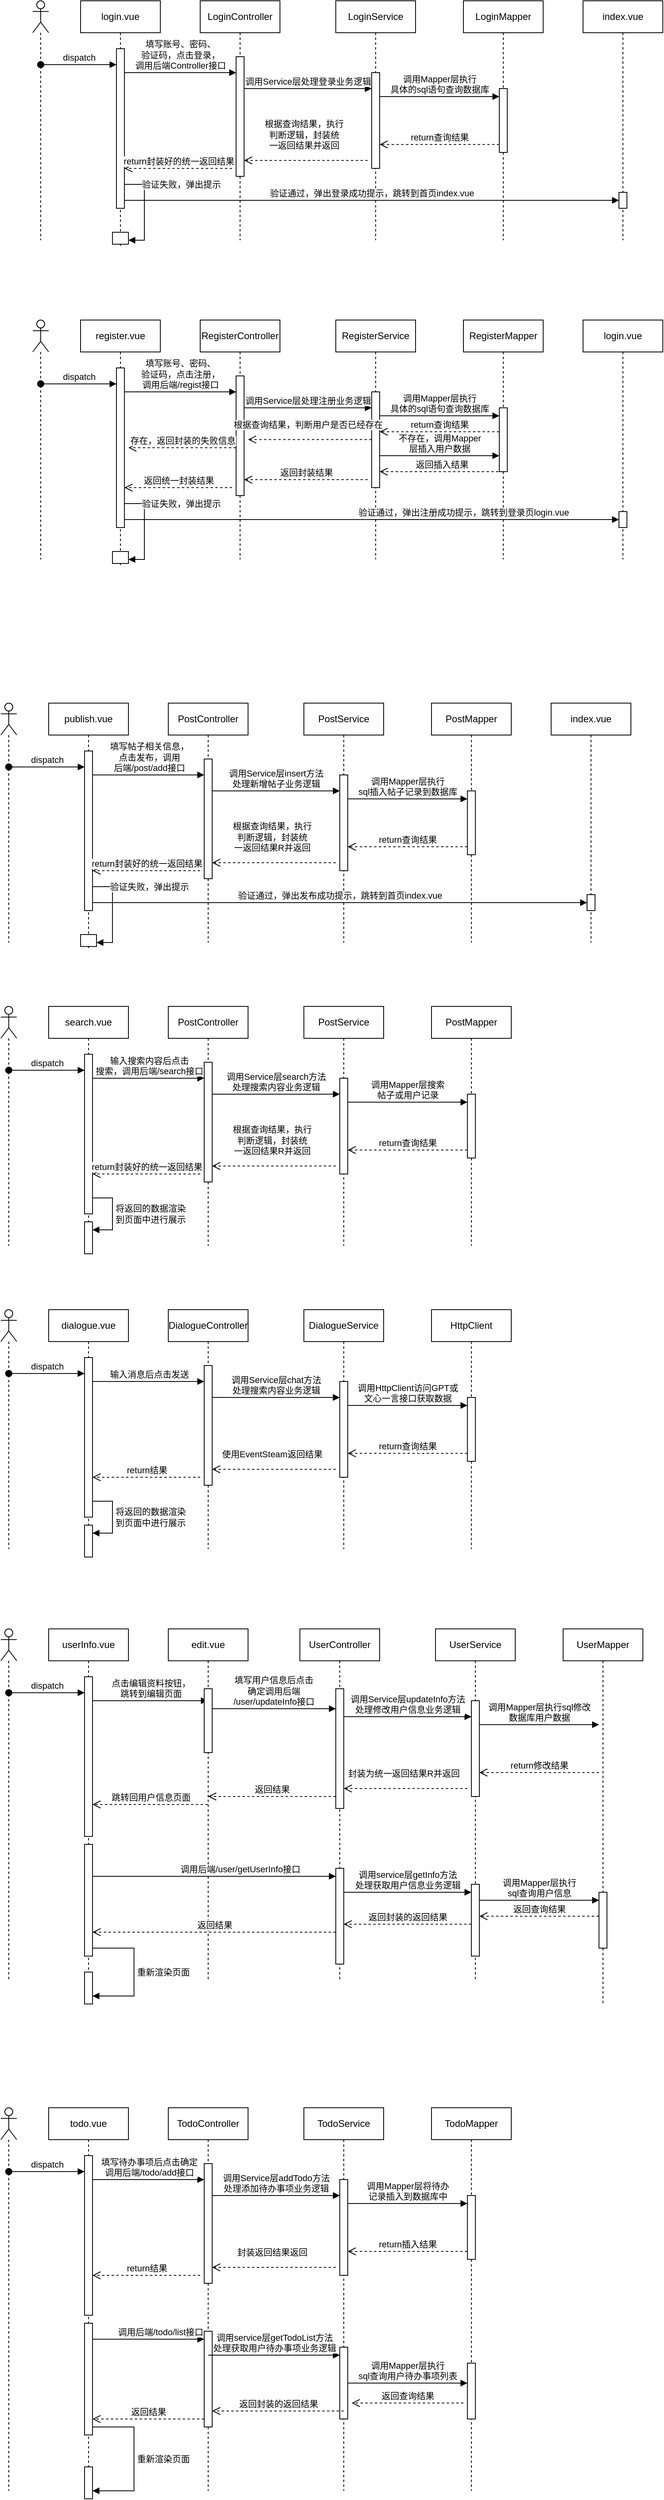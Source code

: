 <mxfile version="24.3.1" type="github">
  <diagram name="Page-1" id="2YBvvXClWsGukQMizWep">
    <mxGraphModel dx="2392" dy="866" grid="1" gridSize="10" guides="1" tooltips="1" connect="1" arrows="1" fold="1" page="1" pageScale="1" pageWidth="850" pageHeight="1100" math="0" shadow="0">
      <root>
        <mxCell id="0" />
        <mxCell id="1" parent="0" />
        <mxCell id="aM9ryv3xv72pqoxQDRHE-1" value="login.vue" style="shape=umlLifeline;perimeter=lifelinePerimeter;whiteSpace=wrap;html=1;container=0;dropTarget=0;collapsible=0;recursiveResize=0;outlineConnect=0;portConstraint=eastwest;newEdgeStyle={&quot;edgeStyle&quot;:&quot;elbowEdgeStyle&quot;,&quot;elbow&quot;:&quot;vertical&quot;,&quot;curved&quot;:0,&quot;rounded&quot;:0};" parent="1" vertex="1">
          <mxGeometry x="40" y="40" width="100" height="310" as="geometry" />
        </mxCell>
        <mxCell id="aM9ryv3xv72pqoxQDRHE-2" value="" style="html=1;points=[];perimeter=orthogonalPerimeter;outlineConnect=0;targetShapes=umlLifeline;portConstraint=eastwest;newEdgeStyle={&quot;edgeStyle&quot;:&quot;elbowEdgeStyle&quot;,&quot;elbow&quot;:&quot;vertical&quot;,&quot;curved&quot;:0,&quot;rounded&quot;:0};" parent="aM9ryv3xv72pqoxQDRHE-1" vertex="1">
          <mxGeometry x="45" y="60" width="10" height="200" as="geometry" />
        </mxCell>
        <mxCell id="q6NIXt8k8cD3QEOPo4rP-18" value="" style="html=1;points=[[0,0,0,0,5],[0,1,0,0,-5],[1,0,0,0,5],[1,1,0,0,-5]];perimeter=orthogonalPerimeter;outlineConnect=0;targetShapes=umlLifeline;portConstraint=eastwest;newEdgeStyle={&quot;curved&quot;:0,&quot;rounded&quot;:0};direction=south;" vertex="1" parent="aM9ryv3xv72pqoxQDRHE-1">
          <mxGeometry x="40" y="290" width="20" height="15" as="geometry" />
        </mxCell>
        <mxCell id="q6NIXt8k8cD3QEOPo4rP-19" value="验证失败，弹出提示" style="html=1;align=left;spacingLeft=2;endArrow=block;rounded=0;edgeStyle=orthogonalEdgeStyle;curved=0;rounded=0;" edge="1" target="q6NIXt8k8cD3QEOPo4rP-18" parent="aM9ryv3xv72pqoxQDRHE-1">
          <mxGeometry relative="1" as="geometry">
            <mxPoint x="55" y="150.0" as="sourcePoint" />
            <Array as="points">
              <mxPoint x="55" y="230" />
              <mxPoint x="80" y="230" />
              <mxPoint x="80" y="300" />
            </Array>
            <mxPoint x="55" y="255.0" as="targetPoint" />
          </mxGeometry>
        </mxCell>
        <mxCell id="aM9ryv3xv72pqoxQDRHE-5" value="LoginMapper" style="shape=umlLifeline;perimeter=lifelinePerimeter;whiteSpace=wrap;html=1;container=0;dropTarget=0;collapsible=0;recursiveResize=0;outlineConnect=0;portConstraint=eastwest;newEdgeStyle={&quot;edgeStyle&quot;:&quot;elbowEdgeStyle&quot;,&quot;elbow&quot;:&quot;vertical&quot;,&quot;curved&quot;:0,&quot;rounded&quot;:0};" parent="1" vertex="1">
          <mxGeometry x="520" y="40" width="100" height="300" as="geometry" />
        </mxCell>
        <mxCell id="q6NIXt8k8cD3QEOPo4rP-10" value="" style="html=1;points=[[0,0,0,0,5],[0,1,0,0,-5],[1,0,0,0,5],[1,1,0,0,-5]];perimeter=orthogonalPerimeter;outlineConnect=0;targetShapes=umlLifeline;portConstraint=eastwest;newEdgeStyle={&quot;curved&quot;:0,&quot;rounded&quot;:0};" vertex="1" parent="aM9ryv3xv72pqoxQDRHE-5">
          <mxGeometry x="45" y="110" width="10" height="80" as="geometry" />
        </mxCell>
        <mxCell id="q6NIXt8k8cD3QEOPo4rP-3" value="" style="shape=umlLifeline;perimeter=lifelinePerimeter;whiteSpace=wrap;html=1;container=1;dropTarget=0;collapsible=0;recursiveResize=0;outlineConnect=0;portConstraint=eastwest;newEdgeStyle={&quot;curved&quot;:0,&quot;rounded&quot;:0};participant=umlActor;" vertex="1" parent="1">
          <mxGeometry x="-20" y="40" width="20" height="300" as="geometry" />
        </mxCell>
        <mxCell id="aM9ryv3xv72pqoxQDRHE-3" value="dispatch" style="html=1;verticalAlign=bottom;startArrow=oval;endArrow=block;startSize=8;edgeStyle=elbowEdgeStyle;elbow=vertical;curved=0;rounded=0;" parent="1" target="aM9ryv3xv72pqoxQDRHE-2" edge="1" source="q6NIXt8k8cD3QEOPo4rP-3">
          <mxGeometry relative="1" as="geometry">
            <mxPoint x="25" y="110" as="sourcePoint" />
            <Array as="points">
              <mxPoint x="80" y="120" />
            </Array>
          </mxGeometry>
        </mxCell>
        <mxCell id="q6NIXt8k8cD3QEOPo4rP-4" value="LoginController" style="shape=umlLifeline;perimeter=lifelinePerimeter;whiteSpace=wrap;html=1;container=1;dropTarget=0;collapsible=0;recursiveResize=0;outlineConnect=0;portConstraint=eastwest;newEdgeStyle={&quot;curved&quot;:0,&quot;rounded&quot;:0};" vertex="1" parent="1">
          <mxGeometry x="190" y="40" width="100" height="300" as="geometry" />
        </mxCell>
        <mxCell id="q6NIXt8k8cD3QEOPo4rP-6" value="" style="html=1;points=[[0,0,0,0,5],[0,1,0,0,-5],[1,0,0,0,5],[1,1,0,0,-5]];perimeter=orthogonalPerimeter;outlineConnect=0;targetShapes=umlLifeline;portConstraint=eastwest;newEdgeStyle={&quot;curved&quot;:0,&quot;rounded&quot;:0};" vertex="1" parent="q6NIXt8k8cD3QEOPo4rP-4">
          <mxGeometry x="45" y="70" width="10" height="150" as="geometry" />
        </mxCell>
        <mxCell id="q6NIXt8k8cD3QEOPo4rP-5" value="LoginService" style="shape=umlLifeline;perimeter=lifelinePerimeter;whiteSpace=wrap;html=1;container=1;dropTarget=0;collapsible=0;recursiveResize=0;outlineConnect=0;portConstraint=eastwest;newEdgeStyle={&quot;curved&quot;:0,&quot;rounded&quot;:0};" vertex="1" parent="1">
          <mxGeometry x="360" y="40" width="100" height="300" as="geometry" />
        </mxCell>
        <mxCell id="q6NIXt8k8cD3QEOPo4rP-9" value="" style="html=1;points=[[0,0,0,0,5],[0,1,0,0,-5],[1,0,0,0,5],[1,1,0,0,-5]];perimeter=orthogonalPerimeter;outlineConnect=0;targetShapes=umlLifeline;portConstraint=eastwest;newEdgeStyle={&quot;curved&quot;:0,&quot;rounded&quot;:0};" vertex="1" parent="q6NIXt8k8cD3QEOPo4rP-5">
          <mxGeometry x="45" y="90" width="10" height="120" as="geometry" />
        </mxCell>
        <mxCell id="q6NIXt8k8cD3QEOPo4rP-7" value="填写账号、密码、&lt;div&gt;验证码，点击登录，&lt;div&gt;调用后端Controller接口&lt;/div&gt;&lt;/div&gt;" style="html=1;verticalAlign=bottom;endArrow=block;curved=0;rounded=0;entryX=0;entryY=0;entryDx=0;entryDy=5;entryPerimeter=0;" edge="1" parent="1">
          <mxGeometry width="80" relative="1" as="geometry">
            <mxPoint x="95" y="130" as="sourcePoint" />
            <mxPoint x="235" y="130" as="targetPoint" />
          </mxGeometry>
        </mxCell>
        <mxCell id="q6NIXt8k8cD3QEOPo4rP-8" value="调用Service层处理登录业务逻辑" style="html=1;verticalAlign=bottom;endArrow=block;curved=0;rounded=0;" edge="1" parent="1">
          <mxGeometry width="80" relative="1" as="geometry">
            <mxPoint x="245" y="150" as="sourcePoint" />
            <mxPoint x="405" y="150" as="targetPoint" />
          </mxGeometry>
        </mxCell>
        <mxCell id="q6NIXt8k8cD3QEOPo4rP-11" value="调用Mapper层执行&lt;div&gt;具体的sql语句查询数据库&lt;/div&gt;" style="html=1;verticalAlign=bottom;endArrow=block;curved=0;rounded=0;" edge="1" parent="1">
          <mxGeometry width="80" relative="1" as="geometry">
            <mxPoint x="415" y="160" as="sourcePoint" />
            <mxPoint x="565" y="160" as="targetPoint" />
          </mxGeometry>
        </mxCell>
        <mxCell id="q6NIXt8k8cD3QEOPo4rP-13" value="return查询结果" style="html=1;verticalAlign=bottom;endArrow=open;dashed=1;endSize=8;curved=0;rounded=0;" edge="1" parent="1" target="q6NIXt8k8cD3QEOPo4rP-9">
          <mxGeometry relative="1" as="geometry">
            <mxPoint x="565" y="220" as="sourcePoint" />
            <mxPoint x="420" y="220" as="targetPoint" />
          </mxGeometry>
        </mxCell>
        <mxCell id="q6NIXt8k8cD3QEOPo4rP-15" value="根据查询结果，执行&lt;div&gt;判断逻辑，封装统&lt;/div&gt;&lt;div&gt;一返回结果并返回&lt;/div&gt;" style="html=1;verticalAlign=bottom;endArrow=open;dashed=1;endSize=8;curved=0;rounded=0;" edge="1" parent="1" target="q6NIXt8k8cD3QEOPo4rP-6">
          <mxGeometry x="0.032" y="-10" relative="1" as="geometry">
            <mxPoint x="400" y="240" as="sourcePoint" />
            <mxPoint x="320" y="240" as="targetPoint" />
            <mxPoint as="offset" />
          </mxGeometry>
        </mxCell>
        <mxCell id="q6NIXt8k8cD3QEOPo4rP-16" value="return封装好的统一返回结果" style="html=1;verticalAlign=bottom;endArrow=open;dashed=1;endSize=8;curved=0;rounded=0;" edge="1" parent="1" target="aM9ryv3xv72pqoxQDRHE-2">
          <mxGeometry x="0.002" relative="1" as="geometry">
            <mxPoint x="230" y="250" as="sourcePoint" />
            <mxPoint x="100" y="250" as="targetPoint" />
            <mxPoint as="offset" />
          </mxGeometry>
        </mxCell>
        <mxCell id="q6NIXt8k8cD3QEOPo4rP-17" value="index.vue" style="shape=umlLifeline;perimeter=lifelinePerimeter;whiteSpace=wrap;html=1;container=1;dropTarget=0;collapsible=0;recursiveResize=0;outlineConnect=0;portConstraint=eastwest;newEdgeStyle={&quot;curved&quot;:0,&quot;rounded&quot;:0};" vertex="1" parent="1">
          <mxGeometry x="670" y="40" width="100" height="300" as="geometry" />
        </mxCell>
        <mxCell id="q6NIXt8k8cD3QEOPo4rP-21" value="" style="html=1;points=[[0,0,0,0,5],[0,1,0,0,-5],[1,0,0,0,5],[1,1,0,0,-5]];perimeter=orthogonalPerimeter;outlineConnect=0;targetShapes=umlLifeline;portConstraint=eastwest;newEdgeStyle={&quot;curved&quot;:0,&quot;rounded&quot;:0};" vertex="1" parent="q6NIXt8k8cD3QEOPo4rP-17">
          <mxGeometry x="45" y="240" width="10" height="20" as="geometry" />
        </mxCell>
        <mxCell id="q6NIXt8k8cD3QEOPo4rP-20" value="验证通过，弹出登录成功提示，跳转到首页index.vue" style="html=1;verticalAlign=bottom;endArrow=block;curved=0;rounded=0;" edge="1" parent="1" target="q6NIXt8k8cD3QEOPo4rP-21">
          <mxGeometry width="80" relative="1" as="geometry">
            <mxPoint x="95" y="290" as="sourcePoint" />
            <mxPoint x="719.5" y="290" as="targetPoint" />
          </mxGeometry>
        </mxCell>
        <mxCell id="q6NIXt8k8cD3QEOPo4rP-25" value="register.vue" style="shape=umlLifeline;perimeter=lifelinePerimeter;whiteSpace=wrap;html=1;container=0;dropTarget=0;collapsible=0;recursiveResize=0;outlineConnect=0;portConstraint=eastwest;newEdgeStyle={&quot;edgeStyle&quot;:&quot;elbowEdgeStyle&quot;,&quot;elbow&quot;:&quot;vertical&quot;,&quot;curved&quot;:0,&quot;rounded&quot;:0};" vertex="1" parent="1">
          <mxGeometry x="40" y="440" width="100" height="310" as="geometry" />
        </mxCell>
        <mxCell id="q6NIXt8k8cD3QEOPo4rP-26" value="" style="html=1;points=[];perimeter=orthogonalPerimeter;outlineConnect=0;targetShapes=umlLifeline;portConstraint=eastwest;newEdgeStyle={&quot;edgeStyle&quot;:&quot;elbowEdgeStyle&quot;,&quot;elbow&quot;:&quot;vertical&quot;,&quot;curved&quot;:0,&quot;rounded&quot;:0};" vertex="1" parent="q6NIXt8k8cD3QEOPo4rP-25">
          <mxGeometry x="45" y="60" width="10" height="200" as="geometry" />
        </mxCell>
        <mxCell id="q6NIXt8k8cD3QEOPo4rP-27" value="" style="html=1;points=[[0,0,0,0,5],[0,1,0,0,-5],[1,0,0,0,5],[1,1,0,0,-5]];perimeter=orthogonalPerimeter;outlineConnect=0;targetShapes=umlLifeline;portConstraint=eastwest;newEdgeStyle={&quot;curved&quot;:0,&quot;rounded&quot;:0};direction=south;" vertex="1" parent="q6NIXt8k8cD3QEOPo4rP-25">
          <mxGeometry x="40" y="290" width="20" height="15" as="geometry" />
        </mxCell>
        <mxCell id="q6NIXt8k8cD3QEOPo4rP-28" value="验证失败，弹出提示" style="html=1;align=left;spacingLeft=2;endArrow=block;rounded=0;edgeStyle=orthogonalEdgeStyle;curved=0;rounded=0;" edge="1" parent="q6NIXt8k8cD3QEOPo4rP-25" target="q6NIXt8k8cD3QEOPo4rP-27">
          <mxGeometry relative="1" as="geometry">
            <mxPoint x="55" y="150.0" as="sourcePoint" />
            <Array as="points">
              <mxPoint x="55" y="230" />
              <mxPoint x="80" y="230" />
              <mxPoint x="80" y="300" />
            </Array>
            <mxPoint x="55" y="255.0" as="targetPoint" />
          </mxGeometry>
        </mxCell>
        <mxCell id="q6NIXt8k8cD3QEOPo4rP-29" value="RegisterMapper" style="shape=umlLifeline;perimeter=lifelinePerimeter;whiteSpace=wrap;html=1;container=0;dropTarget=0;collapsible=0;recursiveResize=0;outlineConnect=0;portConstraint=eastwest;newEdgeStyle={&quot;edgeStyle&quot;:&quot;elbowEdgeStyle&quot;,&quot;elbow&quot;:&quot;vertical&quot;,&quot;curved&quot;:0,&quot;rounded&quot;:0};" vertex="1" parent="1">
          <mxGeometry x="520" y="440" width="100" height="300" as="geometry" />
        </mxCell>
        <mxCell id="q6NIXt8k8cD3QEOPo4rP-30" value="" style="html=1;points=[[0,0,0,0,5],[0,1,0,0,-5],[1,0,0,0,5],[1,1,0,0,-5]];perimeter=orthogonalPerimeter;outlineConnect=0;targetShapes=umlLifeline;portConstraint=eastwest;newEdgeStyle={&quot;curved&quot;:0,&quot;rounded&quot;:0};" vertex="1" parent="q6NIXt8k8cD3QEOPo4rP-29">
          <mxGeometry x="45" y="110" width="10" height="80" as="geometry" />
        </mxCell>
        <mxCell id="q6NIXt8k8cD3QEOPo4rP-31" value="" style="shape=umlLifeline;perimeter=lifelinePerimeter;whiteSpace=wrap;html=1;container=1;dropTarget=0;collapsible=0;recursiveResize=0;outlineConnect=0;portConstraint=eastwest;newEdgeStyle={&quot;curved&quot;:0,&quot;rounded&quot;:0};participant=umlActor;" vertex="1" parent="1">
          <mxGeometry x="-20" y="440" width="20" height="300" as="geometry" />
        </mxCell>
        <mxCell id="q6NIXt8k8cD3QEOPo4rP-32" value="dispatch" style="html=1;verticalAlign=bottom;startArrow=oval;endArrow=block;startSize=8;edgeStyle=elbowEdgeStyle;elbow=vertical;curved=0;rounded=0;" edge="1" parent="1" source="q6NIXt8k8cD3QEOPo4rP-31" target="q6NIXt8k8cD3QEOPo4rP-26">
          <mxGeometry relative="1" as="geometry">
            <mxPoint x="25" y="510" as="sourcePoint" />
            <Array as="points">
              <mxPoint x="80" y="520" />
            </Array>
          </mxGeometry>
        </mxCell>
        <mxCell id="q6NIXt8k8cD3QEOPo4rP-33" value="RegisterController" style="shape=umlLifeline;perimeter=lifelinePerimeter;whiteSpace=wrap;html=1;container=1;dropTarget=0;collapsible=0;recursiveResize=0;outlineConnect=0;portConstraint=eastwest;newEdgeStyle={&quot;curved&quot;:0,&quot;rounded&quot;:0};" vertex="1" parent="1">
          <mxGeometry x="190" y="440" width="100" height="300" as="geometry" />
        </mxCell>
        <mxCell id="q6NIXt8k8cD3QEOPo4rP-34" value="" style="html=1;points=[[0,0,0,0,5],[0,1,0,0,-5],[1,0,0,0,5],[1,1,0,0,-5]];perimeter=orthogonalPerimeter;outlineConnect=0;targetShapes=umlLifeline;portConstraint=eastwest;newEdgeStyle={&quot;curved&quot;:0,&quot;rounded&quot;:0};" vertex="1" parent="q6NIXt8k8cD3QEOPo4rP-33">
          <mxGeometry x="45" y="70" width="10" height="150" as="geometry" />
        </mxCell>
        <mxCell id="q6NIXt8k8cD3QEOPo4rP-35" value="RegisterService" style="shape=umlLifeline;perimeter=lifelinePerimeter;whiteSpace=wrap;html=1;container=1;dropTarget=0;collapsible=0;recursiveResize=0;outlineConnect=0;portConstraint=eastwest;newEdgeStyle={&quot;curved&quot;:0,&quot;rounded&quot;:0};" vertex="1" parent="1">
          <mxGeometry x="360" y="440" width="100" height="300" as="geometry" />
        </mxCell>
        <mxCell id="q6NIXt8k8cD3QEOPo4rP-36" value="" style="html=1;points=[[0,0,0,0,5],[0,1,0,0,-5],[1,0,0,0,5],[1,1,0,0,-5]];perimeter=orthogonalPerimeter;outlineConnect=0;targetShapes=umlLifeline;portConstraint=eastwest;newEdgeStyle={&quot;curved&quot;:0,&quot;rounded&quot;:0};" vertex="1" parent="q6NIXt8k8cD3QEOPo4rP-35">
          <mxGeometry x="45" y="90" width="10" height="120" as="geometry" />
        </mxCell>
        <mxCell id="q6NIXt8k8cD3QEOPo4rP-37" value="填写账号、密码、&lt;div&gt;验证码，点击注册，&lt;div&gt;调用后端/regist接口&lt;/div&gt;&lt;/div&gt;" style="html=1;verticalAlign=bottom;endArrow=block;curved=0;rounded=0;entryX=0;entryY=0;entryDx=0;entryDy=5;entryPerimeter=0;" edge="1" parent="1">
          <mxGeometry width="80" relative="1" as="geometry">
            <mxPoint x="95" y="530" as="sourcePoint" />
            <mxPoint x="235" y="530" as="targetPoint" />
            <mxPoint as="offset" />
          </mxGeometry>
        </mxCell>
        <mxCell id="q6NIXt8k8cD3QEOPo4rP-38" value="调用Service层处理注册业务逻辑" style="html=1;verticalAlign=bottom;endArrow=block;curved=0;rounded=0;" edge="1" parent="1">
          <mxGeometry width="80" relative="1" as="geometry">
            <mxPoint x="245" y="550" as="sourcePoint" />
            <mxPoint x="405" y="550" as="targetPoint" />
            <mxPoint as="offset" />
          </mxGeometry>
        </mxCell>
        <mxCell id="q6NIXt8k8cD3QEOPo4rP-39" value="调用Mapper层执行&lt;div&gt;具体的sql语句查询数据库&lt;/div&gt;" style="html=1;verticalAlign=bottom;endArrow=block;curved=0;rounded=0;" edge="1" parent="1">
          <mxGeometry x="0.003" width="80" relative="1" as="geometry">
            <mxPoint x="415" y="560" as="sourcePoint" />
            <mxPoint x="565" y="560" as="targetPoint" />
            <mxPoint as="offset" />
          </mxGeometry>
        </mxCell>
        <mxCell id="q6NIXt8k8cD3QEOPo4rP-40" value="return查询结果" style="html=1;verticalAlign=bottom;endArrow=open;dashed=1;endSize=8;curved=0;rounded=0;" edge="1" parent="1">
          <mxGeometry relative="1" as="geometry">
            <mxPoint x="565" y="580" as="sourcePoint" />
            <mxPoint x="415" y="580" as="targetPoint" />
          </mxGeometry>
        </mxCell>
        <mxCell id="q6NIXt8k8cD3QEOPo4rP-41" value="根据查询结果，判断用户是否已经存在" style="html=1;verticalAlign=bottom;endArrow=open;dashed=1;endSize=8;curved=0;rounded=0;" edge="1" parent="1">
          <mxGeometry x="0.032" y="-10" relative="1" as="geometry">
            <mxPoint x="405" y="589.71" as="sourcePoint" />
            <mxPoint x="250" y="589.71" as="targetPoint" />
            <mxPoint as="offset" />
          </mxGeometry>
        </mxCell>
        <mxCell id="q6NIXt8k8cD3QEOPo4rP-42" value="存在，返回封装的失败信息" style="html=1;verticalAlign=bottom;endArrow=open;dashed=1;endSize=8;curved=0;rounded=0;" edge="1" parent="1">
          <mxGeometry x="-0.001" relative="1" as="geometry">
            <mxPoint x="235" y="600" as="sourcePoint" />
            <mxPoint x="100" y="600" as="targetPoint" />
            <mxPoint as="offset" />
          </mxGeometry>
        </mxCell>
        <mxCell id="q6NIXt8k8cD3QEOPo4rP-43" value="login.vue" style="shape=umlLifeline;perimeter=lifelinePerimeter;whiteSpace=wrap;html=1;container=1;dropTarget=0;collapsible=0;recursiveResize=0;outlineConnect=0;portConstraint=eastwest;newEdgeStyle={&quot;curved&quot;:0,&quot;rounded&quot;:0};" vertex="1" parent="1">
          <mxGeometry x="670" y="440" width="100" height="300" as="geometry" />
        </mxCell>
        <mxCell id="q6NIXt8k8cD3QEOPo4rP-44" value="" style="html=1;points=[[0,0,0,0,5],[0,1,0,0,-5],[1,0,0,0,5],[1,1,0,0,-5]];perimeter=orthogonalPerimeter;outlineConnect=0;targetShapes=umlLifeline;portConstraint=eastwest;newEdgeStyle={&quot;curved&quot;:0,&quot;rounded&quot;:0};" vertex="1" parent="q6NIXt8k8cD3QEOPo4rP-43">
          <mxGeometry x="45" y="240" width="10" height="20" as="geometry" />
        </mxCell>
        <mxCell id="q6NIXt8k8cD3QEOPo4rP-45" value="验证通过，弹出注册成功提示，跳转到登录页login.vue" style="html=1;verticalAlign=bottom;endArrow=block;curved=0;rounded=0;" edge="1" parent="1" target="q6NIXt8k8cD3QEOPo4rP-44">
          <mxGeometry x="0.371" width="80" relative="1" as="geometry">
            <mxPoint x="95" y="690" as="sourcePoint" />
            <mxPoint x="719.5" y="690" as="targetPoint" />
            <mxPoint as="offset" />
          </mxGeometry>
        </mxCell>
        <mxCell id="q6NIXt8k8cD3QEOPo4rP-46" value="不存在，调用Mapper&lt;div&gt;层插入用户数据&lt;/div&gt;" style="html=1;verticalAlign=bottom;endArrow=block;curved=0;rounded=0;" edge="1" parent="1">
          <mxGeometry width="80" relative="1" as="geometry">
            <mxPoint x="415" y="610" as="sourcePoint" />
            <mxPoint x="565" y="610" as="targetPoint" />
          </mxGeometry>
        </mxCell>
        <mxCell id="q6NIXt8k8cD3QEOPo4rP-50" value="返回插入结果" style="html=1;verticalAlign=bottom;endArrow=open;dashed=1;endSize=8;curved=0;rounded=0;" edge="1" parent="1" target="q6NIXt8k8cD3QEOPo4rP-36">
          <mxGeometry relative="1" as="geometry">
            <mxPoint x="570" y="630" as="sourcePoint" />
            <mxPoint x="420" y="630" as="targetPoint" />
          </mxGeometry>
        </mxCell>
        <mxCell id="q6NIXt8k8cD3QEOPo4rP-51" value="返回封装结果" style="html=1;verticalAlign=bottom;endArrow=open;dashed=1;endSize=8;curved=0;rounded=0;" edge="1" parent="1" target="q6NIXt8k8cD3QEOPo4rP-34">
          <mxGeometry relative="1" as="geometry">
            <mxPoint x="400" y="640" as="sourcePoint" />
            <mxPoint x="250" y="640" as="targetPoint" />
            <mxPoint as="offset" />
          </mxGeometry>
        </mxCell>
        <mxCell id="q6NIXt8k8cD3QEOPo4rP-52" value="返回统一封装结果" style="html=1;verticalAlign=bottom;endArrow=open;dashed=1;endSize=8;curved=0;rounded=0;" edge="1" parent="1" target="q6NIXt8k8cD3QEOPo4rP-26">
          <mxGeometry relative="1" as="geometry">
            <mxPoint x="230" y="650" as="sourcePoint" />
            <mxPoint x="150" y="650" as="targetPoint" />
          </mxGeometry>
        </mxCell>
        <mxCell id="q6NIXt8k8cD3QEOPo4rP-74" value="publish.vue" style="shape=umlLifeline;perimeter=lifelinePerimeter;whiteSpace=wrap;html=1;container=0;dropTarget=0;collapsible=0;recursiveResize=0;outlineConnect=0;portConstraint=eastwest;newEdgeStyle={&quot;edgeStyle&quot;:&quot;elbowEdgeStyle&quot;,&quot;elbow&quot;:&quot;vertical&quot;,&quot;curved&quot;:0,&quot;rounded&quot;:0};" vertex="1" parent="1">
          <mxGeometry y="920" width="100" height="310" as="geometry" />
        </mxCell>
        <mxCell id="q6NIXt8k8cD3QEOPo4rP-75" value="" style="html=1;points=[];perimeter=orthogonalPerimeter;outlineConnect=0;targetShapes=umlLifeline;portConstraint=eastwest;newEdgeStyle={&quot;edgeStyle&quot;:&quot;elbowEdgeStyle&quot;,&quot;elbow&quot;:&quot;vertical&quot;,&quot;curved&quot;:0,&quot;rounded&quot;:0};" vertex="1" parent="q6NIXt8k8cD3QEOPo4rP-74">
          <mxGeometry x="45" y="60" width="10" height="200" as="geometry" />
        </mxCell>
        <mxCell id="q6NIXt8k8cD3QEOPo4rP-76" value="" style="html=1;points=[[0,0,0,0,5],[0,1,0,0,-5],[1,0,0,0,5],[1,1,0,0,-5]];perimeter=orthogonalPerimeter;outlineConnect=0;targetShapes=umlLifeline;portConstraint=eastwest;newEdgeStyle={&quot;curved&quot;:0,&quot;rounded&quot;:0};direction=south;" vertex="1" parent="q6NIXt8k8cD3QEOPo4rP-74">
          <mxGeometry x="40" y="290" width="20" height="15" as="geometry" />
        </mxCell>
        <mxCell id="q6NIXt8k8cD3QEOPo4rP-77" value="验证失败，弹出提示" style="html=1;align=left;spacingLeft=2;endArrow=block;rounded=0;edgeStyle=orthogonalEdgeStyle;curved=0;rounded=0;" edge="1" parent="q6NIXt8k8cD3QEOPo4rP-74" target="q6NIXt8k8cD3QEOPo4rP-76">
          <mxGeometry relative="1" as="geometry">
            <mxPoint x="55" y="150.0" as="sourcePoint" />
            <Array as="points">
              <mxPoint x="55" y="230" />
              <mxPoint x="80" y="230" />
              <mxPoint x="80" y="300" />
            </Array>
            <mxPoint x="55" y="255.0" as="targetPoint" />
          </mxGeometry>
        </mxCell>
        <mxCell id="q6NIXt8k8cD3QEOPo4rP-78" value="PostMapper" style="shape=umlLifeline;perimeter=lifelinePerimeter;whiteSpace=wrap;html=1;container=0;dropTarget=0;collapsible=0;recursiveResize=0;outlineConnect=0;portConstraint=eastwest;newEdgeStyle={&quot;edgeStyle&quot;:&quot;elbowEdgeStyle&quot;,&quot;elbow&quot;:&quot;vertical&quot;,&quot;curved&quot;:0,&quot;rounded&quot;:0};" vertex="1" parent="1">
          <mxGeometry x="480" y="920" width="100" height="300" as="geometry" />
        </mxCell>
        <mxCell id="q6NIXt8k8cD3QEOPo4rP-79" value="" style="html=1;points=[[0,0,0,0,5],[0,1,0,0,-5],[1,0,0,0,5],[1,1,0,0,-5]];perimeter=orthogonalPerimeter;outlineConnect=0;targetShapes=umlLifeline;portConstraint=eastwest;newEdgeStyle={&quot;curved&quot;:0,&quot;rounded&quot;:0};" vertex="1" parent="q6NIXt8k8cD3QEOPo4rP-78">
          <mxGeometry x="45" y="110" width="10" height="80" as="geometry" />
        </mxCell>
        <mxCell id="q6NIXt8k8cD3QEOPo4rP-80" value="" style="shape=umlLifeline;perimeter=lifelinePerimeter;whiteSpace=wrap;html=1;container=1;dropTarget=0;collapsible=0;recursiveResize=0;outlineConnect=0;portConstraint=eastwest;newEdgeStyle={&quot;curved&quot;:0,&quot;rounded&quot;:0};participant=umlActor;" vertex="1" parent="1">
          <mxGeometry x="-60" y="920" width="20" height="300" as="geometry" />
        </mxCell>
        <mxCell id="q6NIXt8k8cD3QEOPo4rP-81" value="dispatch" style="html=1;verticalAlign=bottom;startArrow=oval;endArrow=block;startSize=8;edgeStyle=elbowEdgeStyle;elbow=vertical;curved=0;rounded=0;" edge="1" parent="1" source="q6NIXt8k8cD3QEOPo4rP-80" target="q6NIXt8k8cD3QEOPo4rP-75">
          <mxGeometry relative="1" as="geometry">
            <mxPoint x="-15" y="990" as="sourcePoint" />
            <Array as="points">
              <mxPoint x="40" y="1000" />
            </Array>
          </mxGeometry>
        </mxCell>
        <mxCell id="q6NIXt8k8cD3QEOPo4rP-82" value="PostController" style="shape=umlLifeline;perimeter=lifelinePerimeter;whiteSpace=wrap;html=1;container=1;dropTarget=0;collapsible=0;recursiveResize=0;outlineConnect=0;portConstraint=eastwest;newEdgeStyle={&quot;curved&quot;:0,&quot;rounded&quot;:0};" vertex="1" parent="1">
          <mxGeometry x="150" y="920" width="100" height="300" as="geometry" />
        </mxCell>
        <mxCell id="q6NIXt8k8cD3QEOPo4rP-83" value="" style="html=1;points=[[0,0,0,0,5],[0,1,0,0,-5],[1,0,0,0,5],[1,1,0,0,-5]];perimeter=orthogonalPerimeter;outlineConnect=0;targetShapes=umlLifeline;portConstraint=eastwest;newEdgeStyle={&quot;curved&quot;:0,&quot;rounded&quot;:0};" vertex="1" parent="q6NIXt8k8cD3QEOPo4rP-82">
          <mxGeometry x="45" y="70" width="10" height="150" as="geometry" />
        </mxCell>
        <mxCell id="q6NIXt8k8cD3QEOPo4rP-84" value="PostService" style="shape=umlLifeline;perimeter=lifelinePerimeter;whiteSpace=wrap;html=1;container=1;dropTarget=0;collapsible=0;recursiveResize=0;outlineConnect=0;portConstraint=eastwest;newEdgeStyle={&quot;curved&quot;:0,&quot;rounded&quot;:0};" vertex="1" parent="1">
          <mxGeometry x="320" y="920" width="100" height="300" as="geometry" />
        </mxCell>
        <mxCell id="q6NIXt8k8cD3QEOPo4rP-85" value="" style="html=1;points=[[0,0,0,0,5],[0,1,0,0,-5],[1,0,0,0,5],[1,1,0,0,-5]];perimeter=orthogonalPerimeter;outlineConnect=0;targetShapes=umlLifeline;portConstraint=eastwest;newEdgeStyle={&quot;curved&quot;:0,&quot;rounded&quot;:0};" vertex="1" parent="q6NIXt8k8cD3QEOPo4rP-84">
          <mxGeometry x="45" y="90" width="10" height="120" as="geometry" />
        </mxCell>
        <mxCell id="q6NIXt8k8cD3QEOPo4rP-86" value="填写帖子相关信息，&lt;div&gt;点击发布，调用&lt;/div&gt;&lt;div&gt;后端/post/add接口&lt;/div&gt;" style="html=1;verticalAlign=bottom;endArrow=block;curved=0;rounded=0;entryX=0;entryY=0;entryDx=0;entryDy=5;entryPerimeter=0;" edge="1" parent="1">
          <mxGeometry x="0.004" width="80" relative="1" as="geometry">
            <mxPoint x="55" y="1010" as="sourcePoint" />
            <mxPoint x="195" y="1010" as="targetPoint" />
            <mxPoint as="offset" />
          </mxGeometry>
        </mxCell>
        <mxCell id="q6NIXt8k8cD3QEOPo4rP-87" value="调用Service层insert方法&lt;div&gt;处理新增帖子业务逻辑&lt;/div&gt;" style="html=1;verticalAlign=bottom;endArrow=block;curved=0;rounded=0;" edge="1" parent="1">
          <mxGeometry width="80" relative="1" as="geometry">
            <mxPoint x="205" y="1030" as="sourcePoint" />
            <mxPoint x="365" y="1030" as="targetPoint" />
          </mxGeometry>
        </mxCell>
        <mxCell id="q6NIXt8k8cD3QEOPo4rP-88" value="调用Mapper层执行&lt;div&gt;sql插入帖子记录到数据库&lt;/div&gt;" style="html=1;verticalAlign=bottom;endArrow=block;curved=0;rounded=0;" edge="1" parent="1">
          <mxGeometry width="80" relative="1" as="geometry">
            <mxPoint x="375" y="1040" as="sourcePoint" />
            <mxPoint x="525" y="1040" as="targetPoint" />
          </mxGeometry>
        </mxCell>
        <mxCell id="q6NIXt8k8cD3QEOPo4rP-89" value="return查询结果" style="html=1;verticalAlign=bottom;endArrow=open;dashed=1;endSize=8;curved=0;rounded=0;" edge="1" parent="1" target="q6NIXt8k8cD3QEOPo4rP-85">
          <mxGeometry relative="1" as="geometry">
            <mxPoint x="525" y="1100" as="sourcePoint" />
            <mxPoint x="380" y="1100" as="targetPoint" />
          </mxGeometry>
        </mxCell>
        <mxCell id="q6NIXt8k8cD3QEOPo4rP-90" value="根据查询结果，执行&lt;div&gt;判断逻辑，封装统&lt;/div&gt;&lt;div&gt;一返回结果R并返回&lt;/div&gt;" style="html=1;verticalAlign=bottom;endArrow=open;dashed=1;endSize=8;curved=0;rounded=0;" edge="1" parent="1" target="q6NIXt8k8cD3QEOPo4rP-83">
          <mxGeometry x="0.032" y="-10" relative="1" as="geometry">
            <mxPoint x="360" y="1120" as="sourcePoint" />
            <mxPoint x="280" y="1120" as="targetPoint" />
            <mxPoint as="offset" />
          </mxGeometry>
        </mxCell>
        <mxCell id="q6NIXt8k8cD3QEOPo4rP-91" value="return封装好的统一返回结果" style="html=1;verticalAlign=bottom;endArrow=open;dashed=1;endSize=8;curved=0;rounded=0;" edge="1" parent="1" target="q6NIXt8k8cD3QEOPo4rP-75">
          <mxGeometry x="0.002" relative="1" as="geometry">
            <mxPoint x="190" y="1130" as="sourcePoint" />
            <mxPoint x="60" y="1130" as="targetPoint" />
            <mxPoint as="offset" />
          </mxGeometry>
        </mxCell>
        <mxCell id="q6NIXt8k8cD3QEOPo4rP-92" value="index.vue" style="shape=umlLifeline;perimeter=lifelinePerimeter;whiteSpace=wrap;html=1;container=1;dropTarget=0;collapsible=0;recursiveResize=0;outlineConnect=0;portConstraint=eastwest;newEdgeStyle={&quot;curved&quot;:0,&quot;rounded&quot;:0};" vertex="1" parent="1">
          <mxGeometry x="630" y="920" width="100" height="300" as="geometry" />
        </mxCell>
        <mxCell id="q6NIXt8k8cD3QEOPo4rP-93" value="" style="html=1;points=[[0,0,0,0,5],[0,1,0,0,-5],[1,0,0,0,5],[1,1,0,0,-5]];perimeter=orthogonalPerimeter;outlineConnect=0;targetShapes=umlLifeline;portConstraint=eastwest;newEdgeStyle={&quot;curved&quot;:0,&quot;rounded&quot;:0};" vertex="1" parent="q6NIXt8k8cD3QEOPo4rP-92">
          <mxGeometry x="45" y="240" width="10" height="20" as="geometry" />
        </mxCell>
        <mxCell id="q6NIXt8k8cD3QEOPo4rP-94" value="验证通过，弹出发布成功提示，跳转到首页index.vue" style="html=1;verticalAlign=bottom;endArrow=block;curved=0;rounded=0;" edge="1" parent="1" target="q6NIXt8k8cD3QEOPo4rP-93">
          <mxGeometry width="80" relative="1" as="geometry">
            <mxPoint x="55" y="1170" as="sourcePoint" />
            <mxPoint x="679.5" y="1170" as="targetPoint" />
          </mxGeometry>
        </mxCell>
        <mxCell id="q6NIXt8k8cD3QEOPo4rP-137" value="search.vue" style="shape=umlLifeline;perimeter=lifelinePerimeter;whiteSpace=wrap;html=1;container=0;dropTarget=0;collapsible=0;recursiveResize=0;outlineConnect=0;portConstraint=eastwest;newEdgeStyle={&quot;edgeStyle&quot;:&quot;elbowEdgeStyle&quot;,&quot;elbow&quot;:&quot;vertical&quot;,&quot;curved&quot;:0,&quot;rounded&quot;:0};" vertex="1" parent="1">
          <mxGeometry y="1300" width="100" height="310" as="geometry" />
        </mxCell>
        <mxCell id="q6NIXt8k8cD3QEOPo4rP-138" value="" style="html=1;points=[];perimeter=orthogonalPerimeter;outlineConnect=0;targetShapes=umlLifeline;portConstraint=eastwest;newEdgeStyle={&quot;edgeStyle&quot;:&quot;elbowEdgeStyle&quot;,&quot;elbow&quot;:&quot;vertical&quot;,&quot;curved&quot;:0,&quot;rounded&quot;:0};" vertex="1" parent="q6NIXt8k8cD3QEOPo4rP-137">
          <mxGeometry x="45" y="60" width="10" height="200" as="geometry" />
        </mxCell>
        <mxCell id="q6NIXt8k8cD3QEOPo4rP-159" value="" style="html=1;points=[[0,0,0,0,5],[0,1,0,0,-5],[1,0,0,0,5],[1,1,0,0,-5]];perimeter=orthogonalPerimeter;outlineConnect=0;targetShapes=umlLifeline;portConstraint=eastwest;newEdgeStyle={&quot;curved&quot;:0,&quot;rounded&quot;:0};" vertex="1" parent="q6NIXt8k8cD3QEOPo4rP-137">
          <mxGeometry x="45" y="270" width="10" height="40" as="geometry" />
        </mxCell>
        <mxCell id="q6NIXt8k8cD3QEOPo4rP-160" value="将返回的数据渲染&lt;div&gt;到页面中进行展示&lt;/div&gt;" style="html=1;align=left;spacingLeft=2;endArrow=block;rounded=0;edgeStyle=orthogonalEdgeStyle;curved=0;rounded=0;" edge="1" target="q6NIXt8k8cD3QEOPo4rP-159" parent="q6NIXt8k8cD3QEOPo4rP-137" source="q6NIXt8k8cD3QEOPo4rP-138">
          <mxGeometry relative="1" as="geometry">
            <mxPoint x="60" y="250" as="sourcePoint" />
            <Array as="points">
              <mxPoint x="80" y="240" />
              <mxPoint x="80" y="280" />
            </Array>
          </mxGeometry>
        </mxCell>
        <mxCell id="q6NIXt8k8cD3QEOPo4rP-141" value="PostMapper" style="shape=umlLifeline;perimeter=lifelinePerimeter;whiteSpace=wrap;html=1;container=0;dropTarget=0;collapsible=0;recursiveResize=0;outlineConnect=0;portConstraint=eastwest;newEdgeStyle={&quot;edgeStyle&quot;:&quot;elbowEdgeStyle&quot;,&quot;elbow&quot;:&quot;vertical&quot;,&quot;curved&quot;:0,&quot;rounded&quot;:0};" vertex="1" parent="1">
          <mxGeometry x="480" y="1300" width="100" height="300" as="geometry" />
        </mxCell>
        <mxCell id="q6NIXt8k8cD3QEOPo4rP-142" value="" style="html=1;points=[[0,0,0,0,5],[0,1,0,0,-5],[1,0,0,0,5],[1,1,0,0,-5]];perimeter=orthogonalPerimeter;outlineConnect=0;targetShapes=umlLifeline;portConstraint=eastwest;newEdgeStyle={&quot;curved&quot;:0,&quot;rounded&quot;:0};" vertex="1" parent="q6NIXt8k8cD3QEOPo4rP-141">
          <mxGeometry x="45" y="110" width="10" height="80" as="geometry" />
        </mxCell>
        <mxCell id="q6NIXt8k8cD3QEOPo4rP-143" value="" style="shape=umlLifeline;perimeter=lifelinePerimeter;whiteSpace=wrap;html=1;container=1;dropTarget=0;collapsible=0;recursiveResize=0;outlineConnect=0;portConstraint=eastwest;newEdgeStyle={&quot;curved&quot;:0,&quot;rounded&quot;:0};participant=umlActor;" vertex="1" parent="1">
          <mxGeometry x="-60" y="1300" width="20" height="300" as="geometry" />
        </mxCell>
        <mxCell id="q6NIXt8k8cD3QEOPo4rP-144" value="dispatch" style="html=1;verticalAlign=bottom;startArrow=oval;endArrow=block;startSize=8;edgeStyle=elbowEdgeStyle;elbow=vertical;curved=0;rounded=0;" edge="1" parent="1" source="q6NIXt8k8cD3QEOPo4rP-143" target="q6NIXt8k8cD3QEOPo4rP-138">
          <mxGeometry relative="1" as="geometry">
            <mxPoint x="-15" y="1370" as="sourcePoint" />
            <Array as="points">
              <mxPoint x="40" y="1380" />
            </Array>
          </mxGeometry>
        </mxCell>
        <mxCell id="q6NIXt8k8cD3QEOPo4rP-145" value="PostController" style="shape=umlLifeline;perimeter=lifelinePerimeter;whiteSpace=wrap;html=1;container=1;dropTarget=0;collapsible=0;recursiveResize=0;outlineConnect=0;portConstraint=eastwest;newEdgeStyle={&quot;curved&quot;:0,&quot;rounded&quot;:0};" vertex="1" parent="1">
          <mxGeometry x="150" y="1300" width="100" height="300" as="geometry" />
        </mxCell>
        <mxCell id="q6NIXt8k8cD3QEOPo4rP-146" value="" style="html=1;points=[[0,0,0,0,5],[0,1,0,0,-5],[1,0,0,0,5],[1,1,0,0,-5]];perimeter=orthogonalPerimeter;outlineConnect=0;targetShapes=umlLifeline;portConstraint=eastwest;newEdgeStyle={&quot;curved&quot;:0,&quot;rounded&quot;:0};" vertex="1" parent="q6NIXt8k8cD3QEOPo4rP-145">
          <mxGeometry x="45" y="70" width="10" height="150" as="geometry" />
        </mxCell>
        <mxCell id="q6NIXt8k8cD3QEOPo4rP-147" value="PostService" style="shape=umlLifeline;perimeter=lifelinePerimeter;whiteSpace=wrap;html=1;container=1;dropTarget=0;collapsible=0;recursiveResize=0;outlineConnect=0;portConstraint=eastwest;newEdgeStyle={&quot;curved&quot;:0,&quot;rounded&quot;:0};" vertex="1" parent="1">
          <mxGeometry x="320" y="1300" width="100" height="300" as="geometry" />
        </mxCell>
        <mxCell id="q6NIXt8k8cD3QEOPo4rP-148" value="" style="html=1;points=[[0,0,0,0,5],[0,1,0,0,-5],[1,0,0,0,5],[1,1,0,0,-5]];perimeter=orthogonalPerimeter;outlineConnect=0;targetShapes=umlLifeline;portConstraint=eastwest;newEdgeStyle={&quot;curved&quot;:0,&quot;rounded&quot;:0};" vertex="1" parent="q6NIXt8k8cD3QEOPo4rP-147">
          <mxGeometry x="45" y="90" width="10" height="120" as="geometry" />
        </mxCell>
        <mxCell id="q6NIXt8k8cD3QEOPo4rP-149" value="输入搜索内容后点击&lt;div&gt;搜索，调用后端/search接口&lt;/div&gt;" style="html=1;verticalAlign=bottom;endArrow=block;curved=0;rounded=0;entryX=0;entryY=0;entryDx=0;entryDy=5;entryPerimeter=0;" edge="1" parent="1">
          <mxGeometry x="0.004" width="80" relative="1" as="geometry">
            <mxPoint x="55" y="1390" as="sourcePoint" />
            <mxPoint x="195" y="1390" as="targetPoint" />
            <mxPoint as="offset" />
          </mxGeometry>
        </mxCell>
        <mxCell id="q6NIXt8k8cD3QEOPo4rP-150" value="调用Service层search方法&lt;div&gt;处理搜索内容业务逻辑&lt;/div&gt;" style="html=1;verticalAlign=bottom;endArrow=block;curved=0;rounded=0;" edge="1" parent="1">
          <mxGeometry width="80" relative="1" as="geometry">
            <mxPoint x="205" y="1410" as="sourcePoint" />
            <mxPoint x="365" y="1410" as="targetPoint" />
            <mxPoint as="offset" />
          </mxGeometry>
        </mxCell>
        <mxCell id="q6NIXt8k8cD3QEOPo4rP-151" value="调用Mapper层搜索&lt;div&gt;帖子或用户记录&lt;/div&gt;" style="html=1;verticalAlign=bottom;endArrow=block;curved=0;rounded=0;" edge="1" parent="1">
          <mxGeometry x="-0.002" width="80" relative="1" as="geometry">
            <mxPoint x="375" y="1420" as="sourcePoint" />
            <mxPoint x="525" y="1420" as="targetPoint" />
            <mxPoint as="offset" />
          </mxGeometry>
        </mxCell>
        <mxCell id="q6NIXt8k8cD3QEOPo4rP-152" value="return查询结果" style="html=1;verticalAlign=bottom;endArrow=open;dashed=1;endSize=8;curved=0;rounded=0;" edge="1" parent="1" target="q6NIXt8k8cD3QEOPo4rP-148">
          <mxGeometry x="-0.002" relative="1" as="geometry">
            <mxPoint x="525" y="1480" as="sourcePoint" />
            <mxPoint x="380" y="1480" as="targetPoint" />
            <mxPoint as="offset" />
          </mxGeometry>
        </mxCell>
        <mxCell id="q6NIXt8k8cD3QEOPo4rP-153" value="根据查询结果，执行&lt;div&gt;判断逻辑，封装统&lt;/div&gt;&lt;div&gt;一返回结果R并返回&lt;/div&gt;" style="html=1;verticalAlign=bottom;endArrow=open;dashed=1;endSize=8;curved=0;rounded=0;" edge="1" parent="1" target="q6NIXt8k8cD3QEOPo4rP-146">
          <mxGeometry x="0.032" y="-10" relative="1" as="geometry">
            <mxPoint x="360" y="1500" as="sourcePoint" />
            <mxPoint x="280" y="1500" as="targetPoint" />
            <mxPoint as="offset" />
          </mxGeometry>
        </mxCell>
        <mxCell id="q6NIXt8k8cD3QEOPo4rP-154" value="return封装好的统一返回结果" style="html=1;verticalAlign=bottom;endArrow=open;dashed=1;endSize=8;curved=0;rounded=0;" edge="1" parent="1" target="q6NIXt8k8cD3QEOPo4rP-138">
          <mxGeometry x="0.002" relative="1" as="geometry">
            <mxPoint x="190" y="1510" as="sourcePoint" />
            <mxPoint x="60" y="1510" as="targetPoint" />
            <mxPoint as="offset" />
          </mxGeometry>
        </mxCell>
        <mxCell id="q6NIXt8k8cD3QEOPo4rP-179" value="dialogue.vue" style="shape=umlLifeline;perimeter=lifelinePerimeter;whiteSpace=wrap;html=1;container=0;dropTarget=0;collapsible=0;recursiveResize=0;outlineConnect=0;portConstraint=eastwest;newEdgeStyle={&quot;edgeStyle&quot;:&quot;elbowEdgeStyle&quot;,&quot;elbow&quot;:&quot;vertical&quot;,&quot;curved&quot;:0,&quot;rounded&quot;:0};" vertex="1" parent="1">
          <mxGeometry y="1680" width="100" height="310" as="geometry" />
        </mxCell>
        <mxCell id="q6NIXt8k8cD3QEOPo4rP-180" value="" style="html=1;points=[];perimeter=orthogonalPerimeter;outlineConnect=0;targetShapes=umlLifeline;portConstraint=eastwest;newEdgeStyle={&quot;edgeStyle&quot;:&quot;elbowEdgeStyle&quot;,&quot;elbow&quot;:&quot;vertical&quot;,&quot;curved&quot;:0,&quot;rounded&quot;:0};" vertex="1" parent="q6NIXt8k8cD3QEOPo4rP-179">
          <mxGeometry x="45" y="60" width="10" height="200" as="geometry" />
        </mxCell>
        <mxCell id="q6NIXt8k8cD3QEOPo4rP-181" value="" style="html=1;points=[[0,0,0,0,5],[0,1,0,0,-5],[1,0,0,0,5],[1,1,0,0,-5]];perimeter=orthogonalPerimeter;outlineConnect=0;targetShapes=umlLifeline;portConstraint=eastwest;newEdgeStyle={&quot;curved&quot;:0,&quot;rounded&quot;:0};" vertex="1" parent="q6NIXt8k8cD3QEOPo4rP-179">
          <mxGeometry x="45" y="270" width="10" height="40" as="geometry" />
        </mxCell>
        <mxCell id="q6NIXt8k8cD3QEOPo4rP-182" value="将返回的数据渲染&lt;div&gt;到页面中进行展示&lt;/div&gt;" style="html=1;align=left;spacingLeft=2;endArrow=block;rounded=0;edgeStyle=orthogonalEdgeStyle;curved=0;rounded=0;" edge="1" parent="q6NIXt8k8cD3QEOPo4rP-179" source="q6NIXt8k8cD3QEOPo4rP-180" target="q6NIXt8k8cD3QEOPo4rP-181">
          <mxGeometry relative="1" as="geometry">
            <mxPoint x="60" y="250" as="sourcePoint" />
            <Array as="points">
              <mxPoint x="80" y="240" />
              <mxPoint x="80" y="280" />
            </Array>
          </mxGeometry>
        </mxCell>
        <mxCell id="q6NIXt8k8cD3QEOPo4rP-185" value="" style="shape=umlLifeline;perimeter=lifelinePerimeter;whiteSpace=wrap;html=1;container=1;dropTarget=0;collapsible=0;recursiveResize=0;outlineConnect=0;portConstraint=eastwest;newEdgeStyle={&quot;curved&quot;:0,&quot;rounded&quot;:0};participant=umlActor;" vertex="1" parent="1">
          <mxGeometry x="-60" y="1680" width="20" height="300" as="geometry" />
        </mxCell>
        <mxCell id="q6NIXt8k8cD3QEOPo4rP-186" value="dispatch" style="html=1;verticalAlign=bottom;startArrow=oval;endArrow=block;startSize=8;edgeStyle=elbowEdgeStyle;elbow=vertical;curved=0;rounded=0;" edge="1" parent="1" source="q6NIXt8k8cD3QEOPo4rP-185" target="q6NIXt8k8cD3QEOPo4rP-180">
          <mxGeometry relative="1" as="geometry">
            <mxPoint x="-15" y="1750" as="sourcePoint" />
            <Array as="points">
              <mxPoint x="40" y="1760" />
            </Array>
          </mxGeometry>
        </mxCell>
        <mxCell id="q6NIXt8k8cD3QEOPo4rP-187" value="DialogueController" style="shape=umlLifeline;perimeter=lifelinePerimeter;whiteSpace=wrap;html=1;container=1;dropTarget=0;collapsible=0;recursiveResize=0;outlineConnect=0;portConstraint=eastwest;newEdgeStyle={&quot;curved&quot;:0,&quot;rounded&quot;:0};" vertex="1" parent="1">
          <mxGeometry x="150" y="1680" width="100" height="300" as="geometry" />
        </mxCell>
        <mxCell id="q6NIXt8k8cD3QEOPo4rP-188" value="" style="html=1;points=[[0,0,0,0,5],[0,1,0,0,-5],[1,0,0,0,5],[1,1,0,0,-5]];perimeter=orthogonalPerimeter;outlineConnect=0;targetShapes=umlLifeline;portConstraint=eastwest;newEdgeStyle={&quot;curved&quot;:0,&quot;rounded&quot;:0};" vertex="1" parent="q6NIXt8k8cD3QEOPo4rP-187">
          <mxGeometry x="45" y="70" width="10" height="150" as="geometry" />
        </mxCell>
        <mxCell id="q6NIXt8k8cD3QEOPo4rP-189" value="DialogueService" style="shape=umlLifeline;perimeter=lifelinePerimeter;whiteSpace=wrap;html=1;container=1;dropTarget=0;collapsible=0;recursiveResize=0;outlineConnect=0;portConstraint=eastwest;newEdgeStyle={&quot;curved&quot;:0,&quot;rounded&quot;:0};" vertex="1" parent="1">
          <mxGeometry x="320" y="1680" width="100" height="300" as="geometry" />
        </mxCell>
        <mxCell id="q6NIXt8k8cD3QEOPo4rP-190" value="" style="html=1;points=[[0,0,0,0,5],[0,1,0,0,-5],[1,0,0,0,5],[1,1,0,0,-5]];perimeter=orthogonalPerimeter;outlineConnect=0;targetShapes=umlLifeline;portConstraint=eastwest;newEdgeStyle={&quot;curved&quot;:0,&quot;rounded&quot;:0};" vertex="1" parent="q6NIXt8k8cD3QEOPo4rP-189">
          <mxGeometry x="45" y="90" width="10" height="120" as="geometry" />
        </mxCell>
        <mxCell id="q6NIXt8k8cD3QEOPo4rP-191" value="输入消息后点击发送" style="html=1;verticalAlign=bottom;endArrow=block;curved=0;rounded=0;entryX=0;entryY=0;entryDx=0;entryDy=5;entryPerimeter=0;" edge="1" parent="1">
          <mxGeometry x="0.004" width="80" relative="1" as="geometry">
            <mxPoint x="55" y="1770" as="sourcePoint" />
            <mxPoint x="195" y="1770" as="targetPoint" />
            <mxPoint as="offset" />
          </mxGeometry>
        </mxCell>
        <mxCell id="q6NIXt8k8cD3QEOPo4rP-192" value="调用Service层chat方法&lt;div&gt;处理搜索内容业务逻辑&lt;/div&gt;" style="html=1;verticalAlign=bottom;endArrow=block;curved=0;rounded=0;" edge="1" parent="1">
          <mxGeometry width="80" relative="1" as="geometry">
            <mxPoint x="205" y="1790" as="sourcePoint" />
            <mxPoint x="365" y="1790" as="targetPoint" />
            <mxPoint as="offset" />
          </mxGeometry>
        </mxCell>
        <mxCell id="q6NIXt8k8cD3QEOPo4rP-193" value="调用HttpClient访问GPT或&lt;div&gt;文心一言接口获取数据&lt;/div&gt;" style="html=1;verticalAlign=bottom;endArrow=block;curved=0;rounded=0;" edge="1" parent="1">
          <mxGeometry x="-0.002" width="80" relative="1" as="geometry">
            <mxPoint x="375" y="1800" as="sourcePoint" />
            <mxPoint x="525" y="1800" as="targetPoint" />
            <mxPoint as="offset" />
          </mxGeometry>
        </mxCell>
        <mxCell id="q6NIXt8k8cD3QEOPo4rP-194" value="return查询结果" style="html=1;verticalAlign=bottom;endArrow=open;dashed=1;endSize=8;curved=0;rounded=0;" edge="1" parent="1" target="q6NIXt8k8cD3QEOPo4rP-190">
          <mxGeometry x="-0.002" relative="1" as="geometry">
            <mxPoint x="525" y="1860" as="sourcePoint" />
            <mxPoint x="380" y="1860" as="targetPoint" />
            <mxPoint as="offset" />
          </mxGeometry>
        </mxCell>
        <mxCell id="q6NIXt8k8cD3QEOPo4rP-195" value="使用EventSteam返回结果" style="html=1;verticalAlign=bottom;endArrow=open;dashed=1;endSize=8;curved=0;rounded=0;" edge="1" parent="1" target="q6NIXt8k8cD3QEOPo4rP-188">
          <mxGeometry x="0.032" y="-10" relative="1" as="geometry">
            <mxPoint x="360" y="1880" as="sourcePoint" />
            <mxPoint x="280" y="1880" as="targetPoint" />
            <mxPoint as="offset" />
          </mxGeometry>
        </mxCell>
        <mxCell id="q6NIXt8k8cD3QEOPo4rP-196" value="return结果" style="html=1;verticalAlign=bottom;endArrow=open;dashed=1;endSize=8;curved=0;rounded=0;" edge="1" parent="1" target="q6NIXt8k8cD3QEOPo4rP-180">
          <mxGeometry x="-0.001" relative="1" as="geometry">
            <mxPoint x="190" y="1890" as="sourcePoint" />
            <mxPoint x="60" y="1890" as="targetPoint" />
            <mxPoint as="offset" />
          </mxGeometry>
        </mxCell>
        <mxCell id="q6NIXt8k8cD3QEOPo4rP-197" value="HttpClient" style="shape=umlLifeline;perimeter=lifelinePerimeter;whiteSpace=wrap;html=1;container=1;dropTarget=0;collapsible=0;recursiveResize=0;outlineConnect=0;portConstraint=eastwest;newEdgeStyle={&quot;curved&quot;:0,&quot;rounded&quot;:0};" vertex="1" parent="1">
          <mxGeometry x="480" y="1680" width="100" height="300" as="geometry" />
        </mxCell>
        <mxCell id="q6NIXt8k8cD3QEOPo4rP-230" value="" style="html=1;points=[[0,0,0,0,5],[0,1,0,0,-5],[1,0,0,0,5],[1,1,0,0,-5]];perimeter=orthogonalPerimeter;outlineConnect=0;targetShapes=umlLifeline;portConstraint=eastwest;newEdgeStyle={&quot;curved&quot;:0,&quot;rounded&quot;:0};" vertex="1" parent="q6NIXt8k8cD3QEOPo4rP-197">
          <mxGeometry x="45" y="110" width="10" height="80" as="geometry" />
        </mxCell>
        <mxCell id="q6NIXt8k8cD3QEOPo4rP-198" value="userInfo.vue" style="shape=umlLifeline;perimeter=lifelinePerimeter;whiteSpace=wrap;html=1;container=0;dropTarget=0;collapsible=0;recursiveResize=0;outlineConnect=0;portConstraint=eastwest;newEdgeStyle={&quot;edgeStyle&quot;:&quot;elbowEdgeStyle&quot;,&quot;elbow&quot;:&quot;vertical&quot;,&quot;curved&quot;:0,&quot;rounded&quot;:0};" vertex="1" parent="1">
          <mxGeometry y="2080" width="100" height="440" as="geometry" />
        </mxCell>
        <mxCell id="q6NIXt8k8cD3QEOPo4rP-199" value="" style="html=1;points=[];perimeter=orthogonalPerimeter;outlineConnect=0;targetShapes=umlLifeline;portConstraint=eastwest;newEdgeStyle={&quot;edgeStyle&quot;:&quot;elbowEdgeStyle&quot;,&quot;elbow&quot;:&quot;vertical&quot;,&quot;curved&quot;:0,&quot;rounded&quot;:0};" vertex="1" parent="q6NIXt8k8cD3QEOPo4rP-198">
          <mxGeometry x="45" y="60" width="10" height="200" as="geometry" />
        </mxCell>
        <mxCell id="q6NIXt8k8cD3QEOPo4rP-200" value="" style="html=1;points=[[0,0,0,0,5],[0,1,0,0,-5],[1,0,0,0,5],[1,1,0,0,-5]];perimeter=orthogonalPerimeter;outlineConnect=0;targetShapes=umlLifeline;portConstraint=eastwest;newEdgeStyle={&quot;curved&quot;:0,&quot;rounded&quot;:0};" vertex="1" parent="q6NIXt8k8cD3QEOPo4rP-198">
          <mxGeometry x="45" y="270" width="10" height="140" as="geometry" />
        </mxCell>
        <mxCell id="q6NIXt8k8cD3QEOPo4rP-202" value="" style="shape=umlLifeline;perimeter=lifelinePerimeter;whiteSpace=wrap;html=1;container=1;dropTarget=0;collapsible=0;recursiveResize=0;outlineConnect=0;portConstraint=eastwest;newEdgeStyle={&quot;curved&quot;:0,&quot;rounded&quot;:0};participant=umlActor;" vertex="1" parent="1">
          <mxGeometry x="-60" y="2080" width="20" height="440" as="geometry" />
        </mxCell>
        <mxCell id="q6NIXt8k8cD3QEOPo4rP-203" value="dispatch" style="html=1;verticalAlign=bottom;startArrow=oval;endArrow=block;startSize=8;edgeStyle=elbowEdgeStyle;elbow=vertical;curved=0;rounded=0;" edge="1" parent="1" source="q6NIXt8k8cD3QEOPo4rP-202" target="q6NIXt8k8cD3QEOPo4rP-199">
          <mxGeometry relative="1" as="geometry">
            <mxPoint x="-15" y="2150" as="sourcePoint" />
            <Array as="points">
              <mxPoint x="40" y="2160" />
            </Array>
          </mxGeometry>
        </mxCell>
        <mxCell id="q6NIXt8k8cD3QEOPo4rP-204" value="UserController" style="shape=umlLifeline;perimeter=lifelinePerimeter;whiteSpace=wrap;html=1;container=1;dropTarget=0;collapsible=0;recursiveResize=0;outlineConnect=0;portConstraint=eastwest;newEdgeStyle={&quot;curved&quot;:0,&quot;rounded&quot;:0};" vertex="1" parent="1">
          <mxGeometry x="315" y="2080" width="100" height="440" as="geometry" />
        </mxCell>
        <mxCell id="q6NIXt8k8cD3QEOPo4rP-205" value="" style="html=1;points=[[0,0,0,0,5],[0,1,0,0,-5],[1,0,0,0,5],[1,1,0,0,-5]];perimeter=orthogonalPerimeter;outlineConnect=0;targetShapes=umlLifeline;portConstraint=eastwest;newEdgeStyle={&quot;curved&quot;:0,&quot;rounded&quot;:0};" vertex="1" parent="q6NIXt8k8cD3QEOPo4rP-204">
          <mxGeometry x="45" y="75" width="10" height="150" as="geometry" />
        </mxCell>
        <mxCell id="q6NIXt8k8cD3QEOPo4rP-224" value="" style="html=1;points=[[0,0,0,0,5],[0,1,0,0,-5],[1,0,0,0,5],[1,1,0,0,-5]];perimeter=orthogonalPerimeter;outlineConnect=0;targetShapes=umlLifeline;portConstraint=eastwest;newEdgeStyle={&quot;curved&quot;:0,&quot;rounded&quot;:0};" vertex="1" parent="q6NIXt8k8cD3QEOPo4rP-204">
          <mxGeometry x="45" y="300" width="10" height="120" as="geometry" />
        </mxCell>
        <mxCell id="q6NIXt8k8cD3QEOPo4rP-206" value="UserService" style="shape=umlLifeline;perimeter=lifelinePerimeter;whiteSpace=wrap;html=1;container=1;dropTarget=0;collapsible=0;recursiveResize=0;outlineConnect=0;portConstraint=eastwest;newEdgeStyle={&quot;curved&quot;:0,&quot;rounded&quot;:0};" vertex="1" parent="1">
          <mxGeometry x="485" y="2080" width="100" height="440" as="geometry" />
        </mxCell>
        <mxCell id="q6NIXt8k8cD3QEOPo4rP-207" value="" style="html=1;points=[[0,0,0,0,5],[0,1,0,0,-5],[1,0,0,0,5],[1,1,0,0,-5]];perimeter=orthogonalPerimeter;outlineConnect=0;targetShapes=umlLifeline;portConstraint=eastwest;newEdgeStyle={&quot;curved&quot;:0,&quot;rounded&quot;:0};" vertex="1" parent="q6NIXt8k8cD3QEOPo4rP-206">
          <mxGeometry x="45" y="90" width="10" height="120" as="geometry" />
        </mxCell>
        <mxCell id="q6NIXt8k8cD3QEOPo4rP-225" value="" style="html=1;points=[[0,0,0,0,5],[0,1,0,0,-5],[1,0,0,0,5],[1,1,0,0,-5]];perimeter=orthogonalPerimeter;outlineConnect=0;targetShapes=umlLifeline;portConstraint=eastwest;newEdgeStyle={&quot;curved&quot;:0,&quot;rounded&quot;:0};" vertex="1" parent="q6NIXt8k8cD3QEOPo4rP-206">
          <mxGeometry x="45" y="320" width="10" height="90" as="geometry" />
        </mxCell>
        <mxCell id="q6NIXt8k8cD3QEOPo4rP-208" value="点击编辑资料按钮，&lt;div&gt;跳转到编辑页面&lt;/div&gt;" style="html=1;verticalAlign=bottom;endArrow=block;curved=0;rounded=0;" edge="1" parent="1" target="q6NIXt8k8cD3QEOPo4rP-215">
          <mxGeometry x="0.004" width="80" relative="1" as="geometry">
            <mxPoint x="55" y="2170" as="sourcePoint" />
            <mxPoint x="195" y="2170" as="targetPoint" />
            <mxPoint as="offset" />
          </mxGeometry>
        </mxCell>
        <mxCell id="q6NIXt8k8cD3QEOPo4rP-209" value="调用Service层updateInfo方法&lt;div&gt;处理修改用户信息业务逻辑&lt;/div&gt;" style="html=1;verticalAlign=bottom;endArrow=block;curved=0;rounded=0;" edge="1" parent="1">
          <mxGeometry width="80" relative="1" as="geometry">
            <mxPoint x="370" y="2190" as="sourcePoint" />
            <mxPoint x="530" y="2190" as="targetPoint" />
            <mxPoint as="offset" />
          </mxGeometry>
        </mxCell>
        <mxCell id="q6NIXt8k8cD3QEOPo4rP-210" value="调用Mapper层执行sql修改&lt;div&gt;数据库用户数据&lt;/div&gt;" style="html=1;verticalAlign=bottom;endArrow=block;curved=0;rounded=0;" edge="1" parent="1">
          <mxGeometry x="-0.002" width="80" relative="1" as="geometry">
            <mxPoint x="540" y="2200" as="sourcePoint" />
            <mxPoint x="690" y="2200" as="targetPoint" />
            <mxPoint as="offset" />
          </mxGeometry>
        </mxCell>
        <mxCell id="q6NIXt8k8cD3QEOPo4rP-211" value="return修改结果" style="html=1;verticalAlign=bottom;endArrow=open;dashed=1;endSize=8;curved=0;rounded=0;" edge="1" parent="1" target="q6NIXt8k8cD3QEOPo4rP-207">
          <mxGeometry x="-0.002" relative="1" as="geometry">
            <mxPoint x="690" y="2260" as="sourcePoint" />
            <mxPoint x="545" y="2260" as="targetPoint" />
            <mxPoint as="offset" />
          </mxGeometry>
        </mxCell>
        <mxCell id="q6NIXt8k8cD3QEOPo4rP-212" value="封装为统一返回结果R并返回" style="html=1;verticalAlign=bottom;endArrow=open;dashed=1;endSize=8;curved=0;rounded=0;" edge="1" parent="1" target="q6NIXt8k8cD3QEOPo4rP-205">
          <mxGeometry x="0.032" y="-10" relative="1" as="geometry">
            <mxPoint x="525" y="2280" as="sourcePoint" />
            <mxPoint x="445" y="2280" as="targetPoint" />
            <mxPoint as="offset" />
          </mxGeometry>
        </mxCell>
        <mxCell id="q6NIXt8k8cD3QEOPo4rP-213" value="跳转回用户信息页面" style="html=1;verticalAlign=bottom;endArrow=open;dashed=1;endSize=8;curved=0;rounded=0;" edge="1" parent="1">
          <mxGeometry x="-0.001" relative="1" as="geometry">
            <mxPoint x="199.5" y="2300" as="sourcePoint" />
            <mxPoint x="55" y="2300" as="targetPoint" />
            <mxPoint as="offset" />
          </mxGeometry>
        </mxCell>
        <mxCell id="q6NIXt8k8cD3QEOPo4rP-214" value="UserMapper" style="shape=umlLifeline;perimeter=lifelinePerimeter;whiteSpace=wrap;html=1;container=1;dropTarget=0;collapsible=0;recursiveResize=0;outlineConnect=0;portConstraint=eastwest;newEdgeStyle={&quot;curved&quot;:0,&quot;rounded&quot;:0};" vertex="1" parent="1">
          <mxGeometry x="645" y="2080" width="100" height="470" as="geometry" />
        </mxCell>
        <mxCell id="q6NIXt8k8cD3QEOPo4rP-226" value="" style="html=1;points=[[0,0,0,0,5],[0,1,0,0,-5],[1,0,0,0,5],[1,1,0,0,-5]];perimeter=orthogonalPerimeter;outlineConnect=0;targetShapes=umlLifeline;portConstraint=eastwest;newEdgeStyle={&quot;curved&quot;:0,&quot;rounded&quot;:0};" vertex="1" parent="q6NIXt8k8cD3QEOPo4rP-214">
          <mxGeometry x="45" y="330" width="10" height="70" as="geometry" />
        </mxCell>
        <mxCell id="q6NIXt8k8cD3QEOPo4rP-215" value="edit.vue" style="shape=umlLifeline;perimeter=lifelinePerimeter;whiteSpace=wrap;html=1;container=1;dropTarget=0;collapsible=0;recursiveResize=0;outlineConnect=0;portConstraint=eastwest;newEdgeStyle={&quot;curved&quot;:0,&quot;rounded&quot;:0};" vertex="1" parent="1">
          <mxGeometry x="150" y="2080" width="100" height="440" as="geometry" />
        </mxCell>
        <mxCell id="q6NIXt8k8cD3QEOPo4rP-217" value="" style="html=1;points=[[0,0,0,0,5],[0,1,0,0,-5],[1,0,0,0,5],[1,1,0,0,-5]];perimeter=orthogonalPerimeter;outlineConnect=0;targetShapes=umlLifeline;portConstraint=eastwest;newEdgeStyle={&quot;curved&quot;:0,&quot;rounded&quot;:0};" vertex="1" parent="q6NIXt8k8cD3QEOPo4rP-215">
          <mxGeometry x="45" y="75" width="10" height="80" as="geometry" />
        </mxCell>
        <mxCell id="q6NIXt8k8cD3QEOPo4rP-218" value="填写用户信息后点击&lt;div&gt;确定调用后端&lt;div&gt;/user/updateInfo接口&lt;/div&gt;&lt;/div&gt;" style="html=1;verticalAlign=bottom;endArrow=block;curved=0;rounded=0;" edge="1" parent="1" target="q6NIXt8k8cD3QEOPo4rP-205">
          <mxGeometry x="-0.004" width="80" relative="1" as="geometry">
            <mxPoint x="205" y="2180" as="sourcePoint" />
            <mxPoint x="349.5" y="2180" as="targetPoint" />
            <mxPoint as="offset" />
          </mxGeometry>
        </mxCell>
        <mxCell id="q6NIXt8k8cD3QEOPo4rP-220" value="返回结果" style="html=1;verticalAlign=bottom;endArrow=open;dashed=1;endSize=8;curved=0;rounded=0;" edge="1" parent="1" target="q6NIXt8k8cD3QEOPo4rP-215">
          <mxGeometry relative="1" as="geometry">
            <mxPoint x="360" y="2290" as="sourcePoint" />
            <mxPoint x="280" y="2290" as="targetPoint" />
            <Array as="points">
              <mxPoint x="310" y="2290" />
            </Array>
          </mxGeometry>
        </mxCell>
        <mxCell id="q6NIXt8k8cD3QEOPo4rP-223" value="调用后端/user/getUserInfo接口" style="html=1;verticalAlign=bottom;endArrow=block;curved=0;rounded=0;" edge="1" parent="1">
          <mxGeometry x="0.213" width="80" relative="1" as="geometry">
            <mxPoint x="55" y="2390" as="sourcePoint" />
            <mxPoint x="360" y="2390" as="targetPoint" />
            <mxPoint as="offset" />
          </mxGeometry>
        </mxCell>
        <mxCell id="q6NIXt8k8cD3QEOPo4rP-227" value="调用service层getInfo方法&lt;div&gt;处理获取用户信息业务逻辑&lt;/div&gt;" style="html=1;verticalAlign=bottom;endArrow=block;curved=0;rounded=0;" edge="1" parent="1">
          <mxGeometry width="80" relative="1" as="geometry">
            <mxPoint x="370" y="2410" as="sourcePoint" />
            <mxPoint x="530" y="2410" as="targetPoint" />
          </mxGeometry>
        </mxCell>
        <mxCell id="q6NIXt8k8cD3QEOPo4rP-228" value="调用Mapper层执行&lt;div&gt;sql查询用户信息&lt;/div&gt;" style="html=1;verticalAlign=bottom;endArrow=block;curved=0;rounded=0;" edge="1" parent="1">
          <mxGeometry width="80" relative="1" as="geometry">
            <mxPoint x="540" y="2420" as="sourcePoint" />
            <mxPoint x="690" y="2420" as="targetPoint" />
          </mxGeometry>
        </mxCell>
        <mxCell id="q6NIXt8k8cD3QEOPo4rP-229" value="返回查询结果" style="html=1;verticalAlign=bottom;endArrow=open;dashed=1;endSize=8;curved=0;rounded=0;" edge="1" parent="1">
          <mxGeometry relative="1" as="geometry">
            <mxPoint x="690" y="2440" as="sourcePoint" />
            <mxPoint x="540" y="2440" as="targetPoint" />
            <mxPoint as="offset" />
          </mxGeometry>
        </mxCell>
        <mxCell id="q6NIXt8k8cD3QEOPo4rP-231" value="返回封装的返回结果" style="html=1;verticalAlign=bottom;endArrow=open;dashed=1;endSize=8;curved=0;rounded=0;" edge="1" parent="1">
          <mxGeometry relative="1" as="geometry">
            <mxPoint x="530" y="2450" as="sourcePoint" />
            <mxPoint x="370" y="2450" as="targetPoint" />
          </mxGeometry>
        </mxCell>
        <mxCell id="q6NIXt8k8cD3QEOPo4rP-232" value="返回结果" style="html=1;verticalAlign=bottom;endArrow=open;dashed=1;endSize=8;curved=0;rounded=0;" edge="1" parent="1">
          <mxGeometry relative="1" as="geometry">
            <mxPoint x="360" y="2460" as="sourcePoint" />
            <mxPoint x="55" y="2460" as="targetPoint" />
          </mxGeometry>
        </mxCell>
        <mxCell id="q6NIXt8k8cD3QEOPo4rP-234" value="" style="html=1;points=[[0,0,0,0,5],[0,1,0,0,-5],[1,0,0,0,5],[1,1,0,0,-5]];perimeter=orthogonalPerimeter;outlineConnect=0;targetShapes=umlLifeline;portConstraint=eastwest;newEdgeStyle={&quot;curved&quot;:0,&quot;rounded&quot;:0};" vertex="1" parent="1">
          <mxGeometry x="45" y="2510" width="10" height="40" as="geometry" />
        </mxCell>
        <mxCell id="q6NIXt8k8cD3QEOPo4rP-235" value="重新渲染页面" style="html=1;align=left;spacingLeft=2;endArrow=block;rounded=0;edgeStyle=orthogonalEdgeStyle;curved=0;rounded=0;" edge="1" target="q6NIXt8k8cD3QEOPo4rP-234" parent="1" source="q6NIXt8k8cD3QEOPo4rP-200">
          <mxGeometry x="-0.004" relative="1" as="geometry">
            <mxPoint x="77.5" y="2510" as="sourcePoint" />
            <Array as="points">
              <mxPoint x="107" y="2480" />
              <mxPoint x="107" y="2540" />
            </Array>
            <mxPoint as="offset" />
          </mxGeometry>
        </mxCell>
        <mxCell id="q6NIXt8k8cD3QEOPo4rP-236" value="todo.vue" style="shape=umlLifeline;perimeter=lifelinePerimeter;whiteSpace=wrap;html=1;container=0;dropTarget=0;collapsible=0;recursiveResize=0;outlineConnect=0;portConstraint=eastwest;newEdgeStyle={&quot;edgeStyle&quot;:&quot;elbowEdgeStyle&quot;,&quot;elbow&quot;:&quot;vertical&quot;,&quot;curved&quot;:0,&quot;rounded&quot;:0};" vertex="1" parent="1">
          <mxGeometry y="2680" width="100" height="490" as="geometry" />
        </mxCell>
        <mxCell id="q6NIXt8k8cD3QEOPo4rP-237" value="" style="html=1;points=[];perimeter=orthogonalPerimeter;outlineConnect=0;targetShapes=umlLifeline;portConstraint=eastwest;newEdgeStyle={&quot;edgeStyle&quot;:&quot;elbowEdgeStyle&quot;,&quot;elbow&quot;:&quot;vertical&quot;,&quot;curved&quot;:0,&quot;rounded&quot;:0};" vertex="1" parent="q6NIXt8k8cD3QEOPo4rP-236">
          <mxGeometry x="45" y="60" width="10" height="200" as="geometry" />
        </mxCell>
        <mxCell id="q6NIXt8k8cD3QEOPo4rP-254" value="" style="html=1;points=[[0,0,0,0,5],[0,1,0,0,-5],[1,0,0,0,5],[1,1,0,0,-5]];perimeter=orthogonalPerimeter;outlineConnect=0;targetShapes=umlLifeline;portConstraint=eastwest;newEdgeStyle={&quot;curved&quot;:0,&quot;rounded&quot;:0};" vertex="1" parent="q6NIXt8k8cD3QEOPo4rP-236">
          <mxGeometry x="45" y="270" width="10" height="140" as="geometry" />
        </mxCell>
        <mxCell id="q6NIXt8k8cD3QEOPo4rP-264" value="" style="html=1;points=[[0,0,0,0,5],[0,1,0,0,-5],[1,0,0,0,5],[1,1,0,0,-5]];perimeter=orthogonalPerimeter;outlineConnect=0;targetShapes=umlLifeline;portConstraint=eastwest;newEdgeStyle={&quot;curved&quot;:0,&quot;rounded&quot;:0};" vertex="1" parent="q6NIXt8k8cD3QEOPo4rP-236">
          <mxGeometry x="45" y="450" width="10" height="40" as="geometry" />
        </mxCell>
        <mxCell id="q6NIXt8k8cD3QEOPo4rP-265" value="重新渲染页面" style="html=1;align=left;spacingLeft=2;endArrow=block;rounded=0;edgeStyle=orthogonalEdgeStyle;curved=0;rounded=0;" edge="1" parent="q6NIXt8k8cD3QEOPo4rP-236" source="q6NIXt8k8cD3QEOPo4rP-254" target="q6NIXt8k8cD3QEOPo4rP-264">
          <mxGeometry x="-0.004" relative="1" as="geometry">
            <mxPoint x="77.5" y="450" as="sourcePoint" />
            <Array as="points">
              <mxPoint x="107" y="400" />
              <mxPoint x="107" y="480" />
            </Array>
            <mxPoint as="offset" />
          </mxGeometry>
        </mxCell>
        <mxCell id="q6NIXt8k8cD3QEOPo4rP-240" value="" style="shape=umlLifeline;perimeter=lifelinePerimeter;whiteSpace=wrap;html=1;container=1;dropTarget=0;collapsible=0;recursiveResize=0;outlineConnect=0;portConstraint=eastwest;newEdgeStyle={&quot;curved&quot;:0,&quot;rounded&quot;:0};participant=umlActor;" vertex="1" parent="1">
          <mxGeometry x="-60" y="2680" width="20" height="480" as="geometry" />
        </mxCell>
        <mxCell id="q6NIXt8k8cD3QEOPo4rP-241" value="dispatch" style="html=1;verticalAlign=bottom;startArrow=oval;endArrow=block;startSize=8;edgeStyle=elbowEdgeStyle;elbow=vertical;curved=0;rounded=0;" edge="1" parent="1" source="q6NIXt8k8cD3QEOPo4rP-240" target="q6NIXt8k8cD3QEOPo4rP-237">
          <mxGeometry relative="1" as="geometry">
            <mxPoint x="-15" y="2750" as="sourcePoint" />
            <Array as="points">
              <mxPoint x="40" y="2760" />
            </Array>
          </mxGeometry>
        </mxCell>
        <mxCell id="q6NIXt8k8cD3QEOPo4rP-242" value="TodoController" style="shape=umlLifeline;perimeter=lifelinePerimeter;whiteSpace=wrap;html=1;container=1;dropTarget=0;collapsible=0;recursiveResize=0;outlineConnect=0;portConstraint=eastwest;newEdgeStyle={&quot;curved&quot;:0,&quot;rounded&quot;:0};" vertex="1" parent="1">
          <mxGeometry x="150" y="2680" width="100" height="480" as="geometry" />
        </mxCell>
        <mxCell id="q6NIXt8k8cD3QEOPo4rP-243" value="" style="html=1;points=[[0,0,0,0,5],[0,1,0,0,-5],[1,0,0,0,5],[1,1,0,0,-5]];perimeter=orthogonalPerimeter;outlineConnect=0;targetShapes=umlLifeline;portConstraint=eastwest;newEdgeStyle={&quot;curved&quot;:0,&quot;rounded&quot;:0};" vertex="1" parent="q6NIXt8k8cD3QEOPo4rP-242">
          <mxGeometry x="45" y="70" width="10" height="150" as="geometry" />
        </mxCell>
        <mxCell id="q6NIXt8k8cD3QEOPo4rP-255" value="" style="html=1;points=[[0,0,0,0,5],[0,1,0,0,-5],[1,0,0,0,5],[1,1,0,0,-5]];perimeter=orthogonalPerimeter;outlineConnect=0;targetShapes=umlLifeline;portConstraint=eastwest;newEdgeStyle={&quot;curved&quot;:0,&quot;rounded&quot;:0};" vertex="1" parent="q6NIXt8k8cD3QEOPo4rP-242">
          <mxGeometry x="45" y="280" width="10" height="120" as="geometry" />
        </mxCell>
        <mxCell id="q6NIXt8k8cD3QEOPo4rP-244" value="TodoService" style="shape=umlLifeline;perimeter=lifelinePerimeter;whiteSpace=wrap;html=1;container=1;dropTarget=0;collapsible=0;recursiveResize=0;outlineConnect=0;portConstraint=eastwest;newEdgeStyle={&quot;curved&quot;:0,&quot;rounded&quot;:0};" vertex="1" parent="1">
          <mxGeometry x="320" y="2680" width="100" height="480" as="geometry" />
        </mxCell>
        <mxCell id="q6NIXt8k8cD3QEOPo4rP-245" value="" style="html=1;points=[[0,0,0,0,5],[0,1,0,0,-5],[1,0,0,0,5],[1,1,0,0,-5]];perimeter=orthogonalPerimeter;outlineConnect=0;targetShapes=umlLifeline;portConstraint=eastwest;newEdgeStyle={&quot;curved&quot;:0,&quot;rounded&quot;:0};" vertex="1" parent="q6NIXt8k8cD3QEOPo4rP-244">
          <mxGeometry x="45" y="90" width="10" height="120" as="geometry" />
        </mxCell>
        <mxCell id="q6NIXt8k8cD3QEOPo4rP-256" value="" style="html=1;points=[[0,0,0,0,5],[0,1,0,0,-5],[1,0,0,0,5],[1,1,0,0,-5]];perimeter=orthogonalPerimeter;outlineConnect=0;targetShapes=umlLifeline;portConstraint=eastwest;newEdgeStyle={&quot;curved&quot;:0,&quot;rounded&quot;:0};" vertex="1" parent="q6NIXt8k8cD3QEOPo4rP-244">
          <mxGeometry x="45" y="300" width="10" height="90" as="geometry" />
        </mxCell>
        <mxCell id="q6NIXt8k8cD3QEOPo4rP-246" value="填写待办事项后点击确定&lt;div&gt;调用后端/todo/add接口&lt;/div&gt;" style="html=1;verticalAlign=bottom;endArrow=block;curved=0;rounded=0;entryX=0;entryY=0;entryDx=0;entryDy=5;entryPerimeter=0;" edge="1" parent="1">
          <mxGeometry x="0.004" width="80" relative="1" as="geometry">
            <mxPoint x="55" y="2770" as="sourcePoint" />
            <mxPoint x="195" y="2770" as="targetPoint" />
            <mxPoint as="offset" />
          </mxGeometry>
        </mxCell>
        <mxCell id="q6NIXt8k8cD3QEOPo4rP-247" value="调用Service层addTodo方法&lt;div&gt;处理添加待办事项业务逻辑&lt;/div&gt;" style="html=1;verticalAlign=bottom;endArrow=block;curved=0;rounded=0;" edge="1" parent="1">
          <mxGeometry width="80" relative="1" as="geometry">
            <mxPoint x="205" y="2790" as="sourcePoint" />
            <mxPoint x="365" y="2790" as="targetPoint" />
            <mxPoint as="offset" />
          </mxGeometry>
        </mxCell>
        <mxCell id="q6NIXt8k8cD3QEOPo4rP-248" value="调用Mapper层将待办&lt;div&gt;记录插入到数据库中&lt;/div&gt;" style="html=1;verticalAlign=bottom;endArrow=block;curved=0;rounded=0;" edge="1" parent="1">
          <mxGeometry x="-0.002" width="80" relative="1" as="geometry">
            <mxPoint x="375" y="2800" as="sourcePoint" />
            <mxPoint x="525" y="2800" as="targetPoint" />
            <mxPoint as="offset" />
          </mxGeometry>
        </mxCell>
        <mxCell id="q6NIXt8k8cD3QEOPo4rP-249" value="return插入结果" style="html=1;verticalAlign=bottom;endArrow=open;dashed=1;endSize=8;curved=0;rounded=0;" edge="1" parent="1" target="q6NIXt8k8cD3QEOPo4rP-245">
          <mxGeometry x="-0.002" relative="1" as="geometry">
            <mxPoint x="525" y="2860" as="sourcePoint" />
            <mxPoint x="380" y="2860" as="targetPoint" />
            <mxPoint as="offset" />
          </mxGeometry>
        </mxCell>
        <mxCell id="q6NIXt8k8cD3QEOPo4rP-250" value="封装返回结果返回" style="html=1;verticalAlign=bottom;endArrow=open;dashed=1;endSize=8;curved=0;rounded=0;" edge="1" parent="1" target="q6NIXt8k8cD3QEOPo4rP-243">
          <mxGeometry x="0.032" y="-10" relative="1" as="geometry">
            <mxPoint x="360" y="2880" as="sourcePoint" />
            <mxPoint x="280" y="2880" as="targetPoint" />
            <mxPoint as="offset" />
          </mxGeometry>
        </mxCell>
        <mxCell id="q6NIXt8k8cD3QEOPo4rP-251" value="return结果" style="html=1;verticalAlign=bottom;endArrow=open;dashed=1;endSize=8;curved=0;rounded=0;" edge="1" parent="1" target="q6NIXt8k8cD3QEOPo4rP-237">
          <mxGeometry x="-0.001" relative="1" as="geometry">
            <mxPoint x="190" y="2890" as="sourcePoint" />
            <mxPoint x="60" y="2890" as="targetPoint" />
            <mxPoint as="offset" />
          </mxGeometry>
        </mxCell>
        <mxCell id="q6NIXt8k8cD3QEOPo4rP-252" value="TodoMapper" style="shape=umlLifeline;perimeter=lifelinePerimeter;whiteSpace=wrap;html=1;container=1;dropTarget=0;collapsible=0;recursiveResize=0;outlineConnect=0;portConstraint=eastwest;newEdgeStyle={&quot;curved&quot;:0,&quot;rounded&quot;:0};" vertex="1" parent="1">
          <mxGeometry x="480" y="2680" width="100" height="480" as="geometry" />
        </mxCell>
        <mxCell id="q6NIXt8k8cD3QEOPo4rP-253" value="" style="html=1;points=[[0,0,0,0,5],[0,1,0,0,-5],[1,0,0,0,5],[1,1,0,0,-5]];perimeter=orthogonalPerimeter;outlineConnect=0;targetShapes=umlLifeline;portConstraint=eastwest;newEdgeStyle={&quot;curved&quot;:0,&quot;rounded&quot;:0};" vertex="1" parent="q6NIXt8k8cD3QEOPo4rP-252">
          <mxGeometry x="45" y="110" width="10" height="80" as="geometry" />
        </mxCell>
        <mxCell id="q6NIXt8k8cD3QEOPo4rP-257" value="" style="html=1;points=[[0,0,0,0,5],[0,1,0,0,-5],[1,0,0,0,5],[1,1,0,0,-5]];perimeter=orthogonalPerimeter;outlineConnect=0;targetShapes=umlLifeline;portConstraint=eastwest;newEdgeStyle={&quot;curved&quot;:0,&quot;rounded&quot;:0};" vertex="1" parent="q6NIXt8k8cD3QEOPo4rP-252">
          <mxGeometry x="45" y="320" width="10" height="70" as="geometry" />
        </mxCell>
        <mxCell id="q6NIXt8k8cD3QEOPo4rP-258" value="调用后端/todo/list接口" style="html=1;verticalAlign=bottom;endArrow=block;curved=0;rounded=0;" edge="1" parent="1" target="q6NIXt8k8cD3QEOPo4rP-255">
          <mxGeometry x="0.216" width="80" relative="1" as="geometry">
            <mxPoint x="55" y="2970" as="sourcePoint" />
            <mxPoint x="360" y="2970" as="targetPoint" />
            <mxPoint as="offset" />
          </mxGeometry>
        </mxCell>
        <mxCell id="q6NIXt8k8cD3QEOPo4rP-259" value="调用service层getTodoList方法&lt;div&gt;处理获取用户待办事项业务逻辑&lt;/div&gt;" style="html=1;verticalAlign=bottom;endArrow=block;curved=0;rounded=0;exitX=0.5;exitY=0.25;exitDx=0;exitDy=0;exitPerimeter=0;" edge="1" parent="1" source="q6NIXt8k8cD3QEOPo4rP-255" target="q6NIXt8k8cD3QEOPo4rP-256">
          <mxGeometry x="-0.003" width="80" relative="1" as="geometry">
            <mxPoint x="210" y="2990" as="sourcePoint" />
            <mxPoint x="330" y="2990" as="targetPoint" />
            <mxPoint as="offset" />
          </mxGeometry>
        </mxCell>
        <mxCell id="q6NIXt8k8cD3QEOPo4rP-260" value="调用Mapper层执行&lt;div&gt;sql查询用户待办事项列表&lt;/div&gt;" style="html=1;verticalAlign=bottom;endArrow=block;curved=0;rounded=0;" edge="1" parent="1" source="q6NIXt8k8cD3QEOPo4rP-256" target="q6NIXt8k8cD3QEOPo4rP-257">
          <mxGeometry width="80" relative="1" as="geometry">
            <mxPoint x="380" y="3000" as="sourcePoint" />
            <mxPoint x="520" y="3000" as="targetPoint" />
          </mxGeometry>
        </mxCell>
        <mxCell id="q6NIXt8k8cD3QEOPo4rP-261" value="返回查询结果" style="html=1;verticalAlign=bottom;endArrow=open;dashed=1;endSize=8;curved=0;rounded=0;" edge="1" parent="1">
          <mxGeometry relative="1" as="geometry">
            <mxPoint x="520" y="3050" as="sourcePoint" />
            <mxPoint x="380" y="3050" as="targetPoint" />
            <mxPoint as="offset" />
          </mxGeometry>
        </mxCell>
        <mxCell id="q6NIXt8k8cD3QEOPo4rP-262" value="返回封装的返回结果" style="html=1;verticalAlign=bottom;endArrow=open;dashed=1;endSize=8;curved=0;rounded=0;" edge="1" parent="1" target="q6NIXt8k8cD3QEOPo4rP-255">
          <mxGeometry relative="1" as="geometry">
            <mxPoint x="370" y="3060" as="sourcePoint" />
            <mxPoint x="210" y="3060" as="targetPoint" />
          </mxGeometry>
        </mxCell>
        <mxCell id="q6NIXt8k8cD3QEOPo4rP-263" value="返回结果" style="html=1;verticalAlign=bottom;endArrow=open;dashed=1;endSize=8;curved=0;rounded=0;" edge="1" parent="1">
          <mxGeometry relative="1" as="geometry">
            <mxPoint x="195" y="3070" as="sourcePoint" />
            <mxPoint x="55" y="3070" as="targetPoint" />
          </mxGeometry>
        </mxCell>
      </root>
    </mxGraphModel>
  </diagram>
</mxfile>
